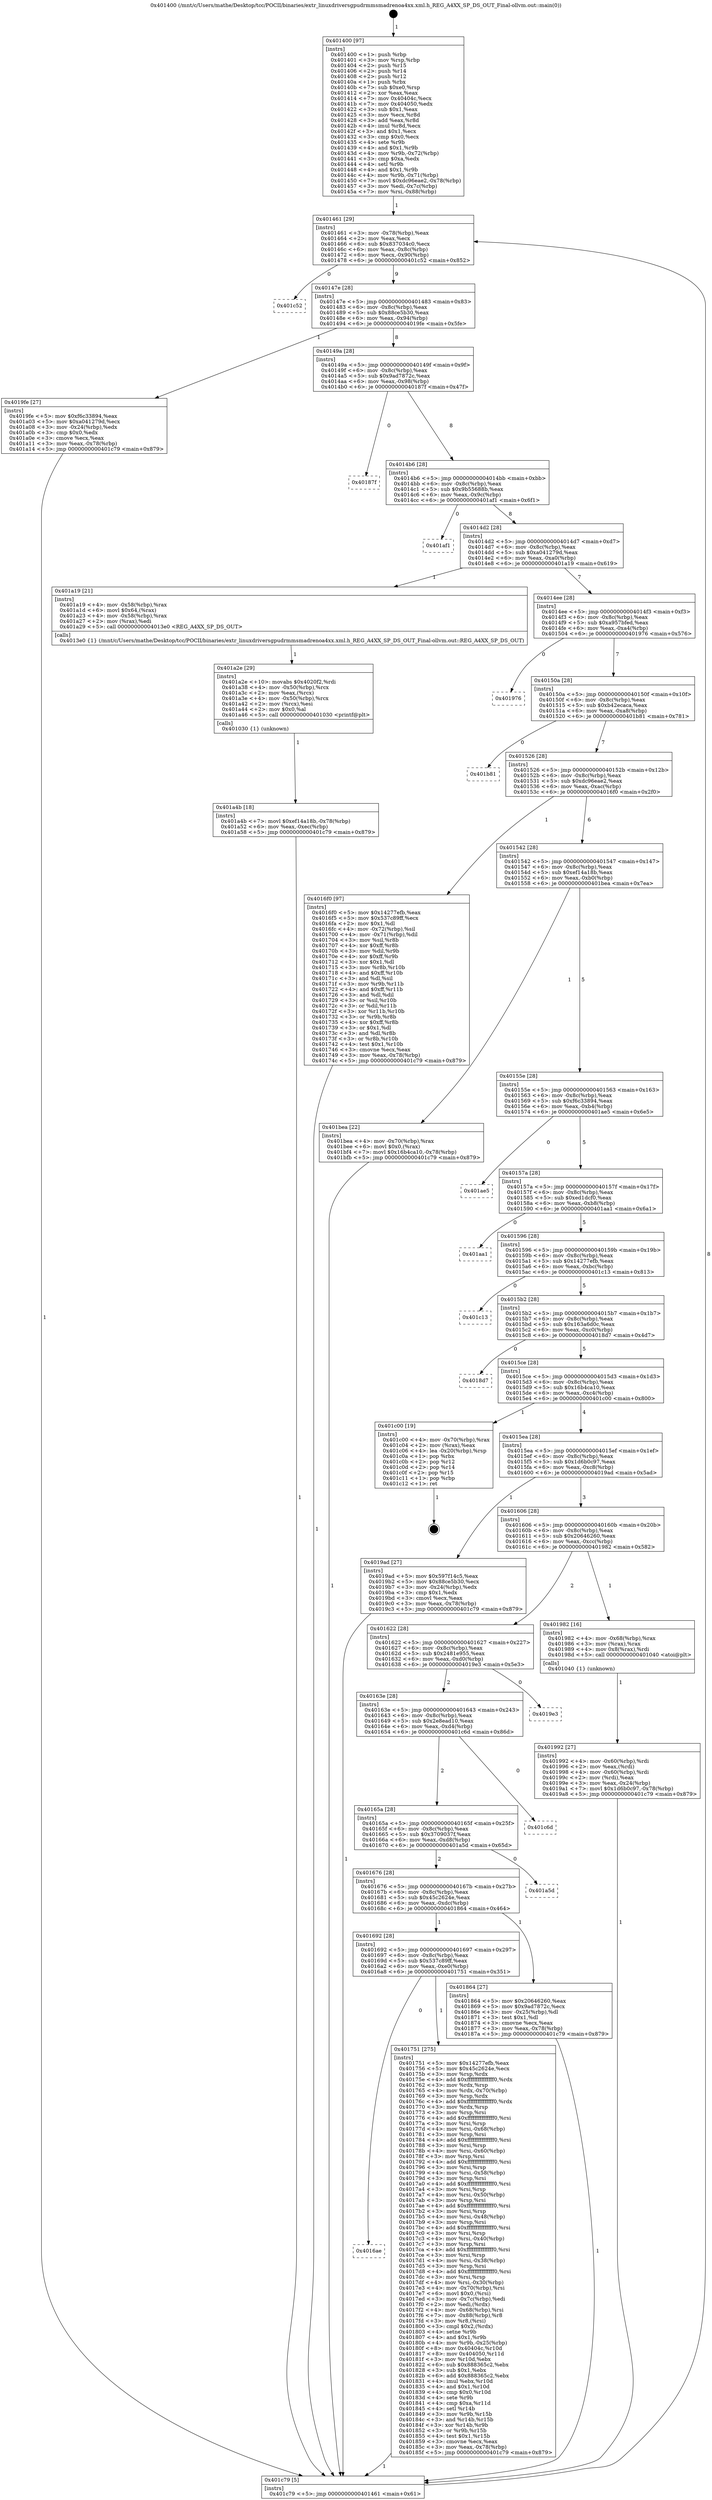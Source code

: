 digraph "0x401400" {
  label = "0x401400 (/mnt/c/Users/mathe/Desktop/tcc/POCII/binaries/extr_linuxdriversgpudrmmsmadrenoa4xx.xml.h_REG_A4XX_SP_DS_OUT_Final-ollvm.out::main(0))"
  labelloc = "t"
  node[shape=record]

  Entry [label="",width=0.3,height=0.3,shape=circle,fillcolor=black,style=filled]
  "0x401461" [label="{
     0x401461 [29]\l
     | [instrs]\l
     &nbsp;&nbsp;0x401461 \<+3\>: mov -0x78(%rbp),%eax\l
     &nbsp;&nbsp;0x401464 \<+2\>: mov %eax,%ecx\l
     &nbsp;&nbsp;0x401466 \<+6\>: sub $0x837034c0,%ecx\l
     &nbsp;&nbsp;0x40146c \<+6\>: mov %eax,-0x8c(%rbp)\l
     &nbsp;&nbsp;0x401472 \<+6\>: mov %ecx,-0x90(%rbp)\l
     &nbsp;&nbsp;0x401478 \<+6\>: je 0000000000401c52 \<main+0x852\>\l
  }"]
  "0x401c52" [label="{
     0x401c52\l
  }", style=dashed]
  "0x40147e" [label="{
     0x40147e [28]\l
     | [instrs]\l
     &nbsp;&nbsp;0x40147e \<+5\>: jmp 0000000000401483 \<main+0x83\>\l
     &nbsp;&nbsp;0x401483 \<+6\>: mov -0x8c(%rbp),%eax\l
     &nbsp;&nbsp;0x401489 \<+5\>: sub $0x88ce5b30,%eax\l
     &nbsp;&nbsp;0x40148e \<+6\>: mov %eax,-0x94(%rbp)\l
     &nbsp;&nbsp;0x401494 \<+6\>: je 00000000004019fe \<main+0x5fe\>\l
  }"]
  Exit [label="",width=0.3,height=0.3,shape=circle,fillcolor=black,style=filled,peripheries=2]
  "0x4019fe" [label="{
     0x4019fe [27]\l
     | [instrs]\l
     &nbsp;&nbsp;0x4019fe \<+5\>: mov $0xf6c33894,%eax\l
     &nbsp;&nbsp;0x401a03 \<+5\>: mov $0xa041279d,%ecx\l
     &nbsp;&nbsp;0x401a08 \<+3\>: mov -0x24(%rbp),%edx\l
     &nbsp;&nbsp;0x401a0b \<+3\>: cmp $0x0,%edx\l
     &nbsp;&nbsp;0x401a0e \<+3\>: cmove %ecx,%eax\l
     &nbsp;&nbsp;0x401a11 \<+3\>: mov %eax,-0x78(%rbp)\l
     &nbsp;&nbsp;0x401a14 \<+5\>: jmp 0000000000401c79 \<main+0x879\>\l
  }"]
  "0x40149a" [label="{
     0x40149a [28]\l
     | [instrs]\l
     &nbsp;&nbsp;0x40149a \<+5\>: jmp 000000000040149f \<main+0x9f\>\l
     &nbsp;&nbsp;0x40149f \<+6\>: mov -0x8c(%rbp),%eax\l
     &nbsp;&nbsp;0x4014a5 \<+5\>: sub $0x9ad7872c,%eax\l
     &nbsp;&nbsp;0x4014aa \<+6\>: mov %eax,-0x98(%rbp)\l
     &nbsp;&nbsp;0x4014b0 \<+6\>: je 000000000040187f \<main+0x47f\>\l
  }"]
  "0x401a4b" [label="{
     0x401a4b [18]\l
     | [instrs]\l
     &nbsp;&nbsp;0x401a4b \<+7\>: movl $0xef14a18b,-0x78(%rbp)\l
     &nbsp;&nbsp;0x401a52 \<+6\>: mov %eax,-0xec(%rbp)\l
     &nbsp;&nbsp;0x401a58 \<+5\>: jmp 0000000000401c79 \<main+0x879\>\l
  }"]
  "0x40187f" [label="{
     0x40187f\l
  }", style=dashed]
  "0x4014b6" [label="{
     0x4014b6 [28]\l
     | [instrs]\l
     &nbsp;&nbsp;0x4014b6 \<+5\>: jmp 00000000004014bb \<main+0xbb\>\l
     &nbsp;&nbsp;0x4014bb \<+6\>: mov -0x8c(%rbp),%eax\l
     &nbsp;&nbsp;0x4014c1 \<+5\>: sub $0x9b55688b,%eax\l
     &nbsp;&nbsp;0x4014c6 \<+6\>: mov %eax,-0x9c(%rbp)\l
     &nbsp;&nbsp;0x4014cc \<+6\>: je 0000000000401af1 \<main+0x6f1\>\l
  }"]
  "0x401a2e" [label="{
     0x401a2e [29]\l
     | [instrs]\l
     &nbsp;&nbsp;0x401a2e \<+10\>: movabs $0x4020f2,%rdi\l
     &nbsp;&nbsp;0x401a38 \<+4\>: mov -0x50(%rbp),%rcx\l
     &nbsp;&nbsp;0x401a3c \<+2\>: mov %eax,(%rcx)\l
     &nbsp;&nbsp;0x401a3e \<+4\>: mov -0x50(%rbp),%rcx\l
     &nbsp;&nbsp;0x401a42 \<+2\>: mov (%rcx),%esi\l
     &nbsp;&nbsp;0x401a44 \<+2\>: mov $0x0,%al\l
     &nbsp;&nbsp;0x401a46 \<+5\>: call 0000000000401030 \<printf@plt\>\l
     | [calls]\l
     &nbsp;&nbsp;0x401030 \{1\} (unknown)\l
  }"]
  "0x401af1" [label="{
     0x401af1\l
  }", style=dashed]
  "0x4014d2" [label="{
     0x4014d2 [28]\l
     | [instrs]\l
     &nbsp;&nbsp;0x4014d2 \<+5\>: jmp 00000000004014d7 \<main+0xd7\>\l
     &nbsp;&nbsp;0x4014d7 \<+6\>: mov -0x8c(%rbp),%eax\l
     &nbsp;&nbsp;0x4014dd \<+5\>: sub $0xa041279d,%eax\l
     &nbsp;&nbsp;0x4014e2 \<+6\>: mov %eax,-0xa0(%rbp)\l
     &nbsp;&nbsp;0x4014e8 \<+6\>: je 0000000000401a19 \<main+0x619\>\l
  }"]
  "0x401992" [label="{
     0x401992 [27]\l
     | [instrs]\l
     &nbsp;&nbsp;0x401992 \<+4\>: mov -0x60(%rbp),%rdi\l
     &nbsp;&nbsp;0x401996 \<+2\>: mov %eax,(%rdi)\l
     &nbsp;&nbsp;0x401998 \<+4\>: mov -0x60(%rbp),%rdi\l
     &nbsp;&nbsp;0x40199c \<+2\>: mov (%rdi),%eax\l
     &nbsp;&nbsp;0x40199e \<+3\>: mov %eax,-0x24(%rbp)\l
     &nbsp;&nbsp;0x4019a1 \<+7\>: movl $0x1d6b0c97,-0x78(%rbp)\l
     &nbsp;&nbsp;0x4019a8 \<+5\>: jmp 0000000000401c79 \<main+0x879\>\l
  }"]
  "0x401a19" [label="{
     0x401a19 [21]\l
     | [instrs]\l
     &nbsp;&nbsp;0x401a19 \<+4\>: mov -0x58(%rbp),%rax\l
     &nbsp;&nbsp;0x401a1d \<+6\>: movl $0x64,(%rax)\l
     &nbsp;&nbsp;0x401a23 \<+4\>: mov -0x58(%rbp),%rax\l
     &nbsp;&nbsp;0x401a27 \<+2\>: mov (%rax),%edi\l
     &nbsp;&nbsp;0x401a29 \<+5\>: call 00000000004013e0 \<REG_A4XX_SP_DS_OUT\>\l
     | [calls]\l
     &nbsp;&nbsp;0x4013e0 \{1\} (/mnt/c/Users/mathe/Desktop/tcc/POCII/binaries/extr_linuxdriversgpudrmmsmadrenoa4xx.xml.h_REG_A4XX_SP_DS_OUT_Final-ollvm.out::REG_A4XX_SP_DS_OUT)\l
  }"]
  "0x4014ee" [label="{
     0x4014ee [28]\l
     | [instrs]\l
     &nbsp;&nbsp;0x4014ee \<+5\>: jmp 00000000004014f3 \<main+0xf3\>\l
     &nbsp;&nbsp;0x4014f3 \<+6\>: mov -0x8c(%rbp),%eax\l
     &nbsp;&nbsp;0x4014f9 \<+5\>: sub $0xa957bfed,%eax\l
     &nbsp;&nbsp;0x4014fe \<+6\>: mov %eax,-0xa4(%rbp)\l
     &nbsp;&nbsp;0x401504 \<+6\>: je 0000000000401976 \<main+0x576\>\l
  }"]
  "0x4016ae" [label="{
     0x4016ae\l
  }", style=dashed]
  "0x401976" [label="{
     0x401976\l
  }", style=dashed]
  "0x40150a" [label="{
     0x40150a [28]\l
     | [instrs]\l
     &nbsp;&nbsp;0x40150a \<+5\>: jmp 000000000040150f \<main+0x10f\>\l
     &nbsp;&nbsp;0x40150f \<+6\>: mov -0x8c(%rbp),%eax\l
     &nbsp;&nbsp;0x401515 \<+5\>: sub $0xb42ecaca,%eax\l
     &nbsp;&nbsp;0x40151a \<+6\>: mov %eax,-0xa8(%rbp)\l
     &nbsp;&nbsp;0x401520 \<+6\>: je 0000000000401b81 \<main+0x781\>\l
  }"]
  "0x401751" [label="{
     0x401751 [275]\l
     | [instrs]\l
     &nbsp;&nbsp;0x401751 \<+5\>: mov $0x14277efb,%eax\l
     &nbsp;&nbsp;0x401756 \<+5\>: mov $0x45c2624e,%ecx\l
     &nbsp;&nbsp;0x40175b \<+3\>: mov %rsp,%rdx\l
     &nbsp;&nbsp;0x40175e \<+4\>: add $0xfffffffffffffff0,%rdx\l
     &nbsp;&nbsp;0x401762 \<+3\>: mov %rdx,%rsp\l
     &nbsp;&nbsp;0x401765 \<+4\>: mov %rdx,-0x70(%rbp)\l
     &nbsp;&nbsp;0x401769 \<+3\>: mov %rsp,%rdx\l
     &nbsp;&nbsp;0x40176c \<+4\>: add $0xfffffffffffffff0,%rdx\l
     &nbsp;&nbsp;0x401770 \<+3\>: mov %rdx,%rsp\l
     &nbsp;&nbsp;0x401773 \<+3\>: mov %rsp,%rsi\l
     &nbsp;&nbsp;0x401776 \<+4\>: add $0xfffffffffffffff0,%rsi\l
     &nbsp;&nbsp;0x40177a \<+3\>: mov %rsi,%rsp\l
     &nbsp;&nbsp;0x40177d \<+4\>: mov %rsi,-0x68(%rbp)\l
     &nbsp;&nbsp;0x401781 \<+3\>: mov %rsp,%rsi\l
     &nbsp;&nbsp;0x401784 \<+4\>: add $0xfffffffffffffff0,%rsi\l
     &nbsp;&nbsp;0x401788 \<+3\>: mov %rsi,%rsp\l
     &nbsp;&nbsp;0x40178b \<+4\>: mov %rsi,-0x60(%rbp)\l
     &nbsp;&nbsp;0x40178f \<+3\>: mov %rsp,%rsi\l
     &nbsp;&nbsp;0x401792 \<+4\>: add $0xfffffffffffffff0,%rsi\l
     &nbsp;&nbsp;0x401796 \<+3\>: mov %rsi,%rsp\l
     &nbsp;&nbsp;0x401799 \<+4\>: mov %rsi,-0x58(%rbp)\l
     &nbsp;&nbsp;0x40179d \<+3\>: mov %rsp,%rsi\l
     &nbsp;&nbsp;0x4017a0 \<+4\>: add $0xfffffffffffffff0,%rsi\l
     &nbsp;&nbsp;0x4017a4 \<+3\>: mov %rsi,%rsp\l
     &nbsp;&nbsp;0x4017a7 \<+4\>: mov %rsi,-0x50(%rbp)\l
     &nbsp;&nbsp;0x4017ab \<+3\>: mov %rsp,%rsi\l
     &nbsp;&nbsp;0x4017ae \<+4\>: add $0xfffffffffffffff0,%rsi\l
     &nbsp;&nbsp;0x4017b2 \<+3\>: mov %rsi,%rsp\l
     &nbsp;&nbsp;0x4017b5 \<+4\>: mov %rsi,-0x48(%rbp)\l
     &nbsp;&nbsp;0x4017b9 \<+3\>: mov %rsp,%rsi\l
     &nbsp;&nbsp;0x4017bc \<+4\>: add $0xfffffffffffffff0,%rsi\l
     &nbsp;&nbsp;0x4017c0 \<+3\>: mov %rsi,%rsp\l
     &nbsp;&nbsp;0x4017c3 \<+4\>: mov %rsi,-0x40(%rbp)\l
     &nbsp;&nbsp;0x4017c7 \<+3\>: mov %rsp,%rsi\l
     &nbsp;&nbsp;0x4017ca \<+4\>: add $0xfffffffffffffff0,%rsi\l
     &nbsp;&nbsp;0x4017ce \<+3\>: mov %rsi,%rsp\l
     &nbsp;&nbsp;0x4017d1 \<+4\>: mov %rsi,-0x38(%rbp)\l
     &nbsp;&nbsp;0x4017d5 \<+3\>: mov %rsp,%rsi\l
     &nbsp;&nbsp;0x4017d8 \<+4\>: add $0xfffffffffffffff0,%rsi\l
     &nbsp;&nbsp;0x4017dc \<+3\>: mov %rsi,%rsp\l
     &nbsp;&nbsp;0x4017df \<+4\>: mov %rsi,-0x30(%rbp)\l
     &nbsp;&nbsp;0x4017e3 \<+4\>: mov -0x70(%rbp),%rsi\l
     &nbsp;&nbsp;0x4017e7 \<+6\>: movl $0x0,(%rsi)\l
     &nbsp;&nbsp;0x4017ed \<+3\>: mov -0x7c(%rbp),%edi\l
     &nbsp;&nbsp;0x4017f0 \<+2\>: mov %edi,(%rdx)\l
     &nbsp;&nbsp;0x4017f2 \<+4\>: mov -0x68(%rbp),%rsi\l
     &nbsp;&nbsp;0x4017f6 \<+7\>: mov -0x88(%rbp),%r8\l
     &nbsp;&nbsp;0x4017fd \<+3\>: mov %r8,(%rsi)\l
     &nbsp;&nbsp;0x401800 \<+3\>: cmpl $0x2,(%rdx)\l
     &nbsp;&nbsp;0x401803 \<+4\>: setne %r9b\l
     &nbsp;&nbsp;0x401807 \<+4\>: and $0x1,%r9b\l
     &nbsp;&nbsp;0x40180b \<+4\>: mov %r9b,-0x25(%rbp)\l
     &nbsp;&nbsp;0x40180f \<+8\>: mov 0x40404c,%r10d\l
     &nbsp;&nbsp;0x401817 \<+8\>: mov 0x404050,%r11d\l
     &nbsp;&nbsp;0x40181f \<+3\>: mov %r10d,%ebx\l
     &nbsp;&nbsp;0x401822 \<+6\>: sub $0x888365c2,%ebx\l
     &nbsp;&nbsp;0x401828 \<+3\>: sub $0x1,%ebx\l
     &nbsp;&nbsp;0x40182b \<+6\>: add $0x888365c2,%ebx\l
     &nbsp;&nbsp;0x401831 \<+4\>: imul %ebx,%r10d\l
     &nbsp;&nbsp;0x401835 \<+4\>: and $0x1,%r10d\l
     &nbsp;&nbsp;0x401839 \<+4\>: cmp $0x0,%r10d\l
     &nbsp;&nbsp;0x40183d \<+4\>: sete %r9b\l
     &nbsp;&nbsp;0x401841 \<+4\>: cmp $0xa,%r11d\l
     &nbsp;&nbsp;0x401845 \<+4\>: setl %r14b\l
     &nbsp;&nbsp;0x401849 \<+3\>: mov %r9b,%r15b\l
     &nbsp;&nbsp;0x40184c \<+3\>: and %r14b,%r15b\l
     &nbsp;&nbsp;0x40184f \<+3\>: xor %r14b,%r9b\l
     &nbsp;&nbsp;0x401852 \<+3\>: or %r9b,%r15b\l
     &nbsp;&nbsp;0x401855 \<+4\>: test $0x1,%r15b\l
     &nbsp;&nbsp;0x401859 \<+3\>: cmovne %ecx,%eax\l
     &nbsp;&nbsp;0x40185c \<+3\>: mov %eax,-0x78(%rbp)\l
     &nbsp;&nbsp;0x40185f \<+5\>: jmp 0000000000401c79 \<main+0x879\>\l
  }"]
  "0x401b81" [label="{
     0x401b81\l
  }", style=dashed]
  "0x401526" [label="{
     0x401526 [28]\l
     | [instrs]\l
     &nbsp;&nbsp;0x401526 \<+5\>: jmp 000000000040152b \<main+0x12b\>\l
     &nbsp;&nbsp;0x40152b \<+6\>: mov -0x8c(%rbp),%eax\l
     &nbsp;&nbsp;0x401531 \<+5\>: sub $0xdc96eae2,%eax\l
     &nbsp;&nbsp;0x401536 \<+6\>: mov %eax,-0xac(%rbp)\l
     &nbsp;&nbsp;0x40153c \<+6\>: je 00000000004016f0 \<main+0x2f0\>\l
  }"]
  "0x401692" [label="{
     0x401692 [28]\l
     | [instrs]\l
     &nbsp;&nbsp;0x401692 \<+5\>: jmp 0000000000401697 \<main+0x297\>\l
     &nbsp;&nbsp;0x401697 \<+6\>: mov -0x8c(%rbp),%eax\l
     &nbsp;&nbsp;0x40169d \<+5\>: sub $0x537c89ff,%eax\l
     &nbsp;&nbsp;0x4016a2 \<+6\>: mov %eax,-0xe0(%rbp)\l
     &nbsp;&nbsp;0x4016a8 \<+6\>: je 0000000000401751 \<main+0x351\>\l
  }"]
  "0x4016f0" [label="{
     0x4016f0 [97]\l
     | [instrs]\l
     &nbsp;&nbsp;0x4016f0 \<+5\>: mov $0x14277efb,%eax\l
     &nbsp;&nbsp;0x4016f5 \<+5\>: mov $0x537c89ff,%ecx\l
     &nbsp;&nbsp;0x4016fa \<+2\>: mov $0x1,%dl\l
     &nbsp;&nbsp;0x4016fc \<+4\>: mov -0x72(%rbp),%sil\l
     &nbsp;&nbsp;0x401700 \<+4\>: mov -0x71(%rbp),%dil\l
     &nbsp;&nbsp;0x401704 \<+3\>: mov %sil,%r8b\l
     &nbsp;&nbsp;0x401707 \<+4\>: xor $0xff,%r8b\l
     &nbsp;&nbsp;0x40170b \<+3\>: mov %dil,%r9b\l
     &nbsp;&nbsp;0x40170e \<+4\>: xor $0xff,%r9b\l
     &nbsp;&nbsp;0x401712 \<+3\>: xor $0x1,%dl\l
     &nbsp;&nbsp;0x401715 \<+3\>: mov %r8b,%r10b\l
     &nbsp;&nbsp;0x401718 \<+4\>: and $0xff,%r10b\l
     &nbsp;&nbsp;0x40171c \<+3\>: and %dl,%sil\l
     &nbsp;&nbsp;0x40171f \<+3\>: mov %r9b,%r11b\l
     &nbsp;&nbsp;0x401722 \<+4\>: and $0xff,%r11b\l
     &nbsp;&nbsp;0x401726 \<+3\>: and %dl,%dil\l
     &nbsp;&nbsp;0x401729 \<+3\>: or %sil,%r10b\l
     &nbsp;&nbsp;0x40172c \<+3\>: or %dil,%r11b\l
     &nbsp;&nbsp;0x40172f \<+3\>: xor %r11b,%r10b\l
     &nbsp;&nbsp;0x401732 \<+3\>: or %r9b,%r8b\l
     &nbsp;&nbsp;0x401735 \<+4\>: xor $0xff,%r8b\l
     &nbsp;&nbsp;0x401739 \<+3\>: or $0x1,%dl\l
     &nbsp;&nbsp;0x40173c \<+3\>: and %dl,%r8b\l
     &nbsp;&nbsp;0x40173f \<+3\>: or %r8b,%r10b\l
     &nbsp;&nbsp;0x401742 \<+4\>: test $0x1,%r10b\l
     &nbsp;&nbsp;0x401746 \<+3\>: cmovne %ecx,%eax\l
     &nbsp;&nbsp;0x401749 \<+3\>: mov %eax,-0x78(%rbp)\l
     &nbsp;&nbsp;0x40174c \<+5\>: jmp 0000000000401c79 \<main+0x879\>\l
  }"]
  "0x401542" [label="{
     0x401542 [28]\l
     | [instrs]\l
     &nbsp;&nbsp;0x401542 \<+5\>: jmp 0000000000401547 \<main+0x147\>\l
     &nbsp;&nbsp;0x401547 \<+6\>: mov -0x8c(%rbp),%eax\l
     &nbsp;&nbsp;0x40154d \<+5\>: sub $0xef14a18b,%eax\l
     &nbsp;&nbsp;0x401552 \<+6\>: mov %eax,-0xb0(%rbp)\l
     &nbsp;&nbsp;0x401558 \<+6\>: je 0000000000401bea \<main+0x7ea\>\l
  }"]
  "0x401c79" [label="{
     0x401c79 [5]\l
     | [instrs]\l
     &nbsp;&nbsp;0x401c79 \<+5\>: jmp 0000000000401461 \<main+0x61\>\l
  }"]
  "0x401400" [label="{
     0x401400 [97]\l
     | [instrs]\l
     &nbsp;&nbsp;0x401400 \<+1\>: push %rbp\l
     &nbsp;&nbsp;0x401401 \<+3\>: mov %rsp,%rbp\l
     &nbsp;&nbsp;0x401404 \<+2\>: push %r15\l
     &nbsp;&nbsp;0x401406 \<+2\>: push %r14\l
     &nbsp;&nbsp;0x401408 \<+2\>: push %r12\l
     &nbsp;&nbsp;0x40140a \<+1\>: push %rbx\l
     &nbsp;&nbsp;0x40140b \<+7\>: sub $0xe0,%rsp\l
     &nbsp;&nbsp;0x401412 \<+2\>: xor %eax,%eax\l
     &nbsp;&nbsp;0x401414 \<+7\>: mov 0x40404c,%ecx\l
     &nbsp;&nbsp;0x40141b \<+7\>: mov 0x404050,%edx\l
     &nbsp;&nbsp;0x401422 \<+3\>: sub $0x1,%eax\l
     &nbsp;&nbsp;0x401425 \<+3\>: mov %ecx,%r8d\l
     &nbsp;&nbsp;0x401428 \<+3\>: add %eax,%r8d\l
     &nbsp;&nbsp;0x40142b \<+4\>: imul %r8d,%ecx\l
     &nbsp;&nbsp;0x40142f \<+3\>: and $0x1,%ecx\l
     &nbsp;&nbsp;0x401432 \<+3\>: cmp $0x0,%ecx\l
     &nbsp;&nbsp;0x401435 \<+4\>: sete %r9b\l
     &nbsp;&nbsp;0x401439 \<+4\>: and $0x1,%r9b\l
     &nbsp;&nbsp;0x40143d \<+4\>: mov %r9b,-0x72(%rbp)\l
     &nbsp;&nbsp;0x401441 \<+3\>: cmp $0xa,%edx\l
     &nbsp;&nbsp;0x401444 \<+4\>: setl %r9b\l
     &nbsp;&nbsp;0x401448 \<+4\>: and $0x1,%r9b\l
     &nbsp;&nbsp;0x40144c \<+4\>: mov %r9b,-0x71(%rbp)\l
     &nbsp;&nbsp;0x401450 \<+7\>: movl $0xdc96eae2,-0x78(%rbp)\l
     &nbsp;&nbsp;0x401457 \<+3\>: mov %edi,-0x7c(%rbp)\l
     &nbsp;&nbsp;0x40145a \<+7\>: mov %rsi,-0x88(%rbp)\l
  }"]
  "0x401864" [label="{
     0x401864 [27]\l
     | [instrs]\l
     &nbsp;&nbsp;0x401864 \<+5\>: mov $0x20646260,%eax\l
     &nbsp;&nbsp;0x401869 \<+5\>: mov $0x9ad7872c,%ecx\l
     &nbsp;&nbsp;0x40186e \<+3\>: mov -0x25(%rbp),%dl\l
     &nbsp;&nbsp;0x401871 \<+3\>: test $0x1,%dl\l
     &nbsp;&nbsp;0x401874 \<+3\>: cmovne %ecx,%eax\l
     &nbsp;&nbsp;0x401877 \<+3\>: mov %eax,-0x78(%rbp)\l
     &nbsp;&nbsp;0x40187a \<+5\>: jmp 0000000000401c79 \<main+0x879\>\l
  }"]
  "0x401bea" [label="{
     0x401bea [22]\l
     | [instrs]\l
     &nbsp;&nbsp;0x401bea \<+4\>: mov -0x70(%rbp),%rax\l
     &nbsp;&nbsp;0x401bee \<+6\>: movl $0x0,(%rax)\l
     &nbsp;&nbsp;0x401bf4 \<+7\>: movl $0x16b4ca10,-0x78(%rbp)\l
     &nbsp;&nbsp;0x401bfb \<+5\>: jmp 0000000000401c79 \<main+0x879\>\l
  }"]
  "0x40155e" [label="{
     0x40155e [28]\l
     | [instrs]\l
     &nbsp;&nbsp;0x40155e \<+5\>: jmp 0000000000401563 \<main+0x163\>\l
     &nbsp;&nbsp;0x401563 \<+6\>: mov -0x8c(%rbp),%eax\l
     &nbsp;&nbsp;0x401569 \<+5\>: sub $0xf6c33894,%eax\l
     &nbsp;&nbsp;0x40156e \<+6\>: mov %eax,-0xb4(%rbp)\l
     &nbsp;&nbsp;0x401574 \<+6\>: je 0000000000401ae5 \<main+0x6e5\>\l
  }"]
  "0x401676" [label="{
     0x401676 [28]\l
     | [instrs]\l
     &nbsp;&nbsp;0x401676 \<+5\>: jmp 000000000040167b \<main+0x27b\>\l
     &nbsp;&nbsp;0x40167b \<+6\>: mov -0x8c(%rbp),%eax\l
     &nbsp;&nbsp;0x401681 \<+5\>: sub $0x45c2624e,%eax\l
     &nbsp;&nbsp;0x401686 \<+6\>: mov %eax,-0xdc(%rbp)\l
     &nbsp;&nbsp;0x40168c \<+6\>: je 0000000000401864 \<main+0x464\>\l
  }"]
  "0x401ae5" [label="{
     0x401ae5\l
  }", style=dashed]
  "0x40157a" [label="{
     0x40157a [28]\l
     | [instrs]\l
     &nbsp;&nbsp;0x40157a \<+5\>: jmp 000000000040157f \<main+0x17f\>\l
     &nbsp;&nbsp;0x40157f \<+6\>: mov -0x8c(%rbp),%eax\l
     &nbsp;&nbsp;0x401585 \<+5\>: sub $0xed1dcf0,%eax\l
     &nbsp;&nbsp;0x40158a \<+6\>: mov %eax,-0xb8(%rbp)\l
     &nbsp;&nbsp;0x401590 \<+6\>: je 0000000000401aa1 \<main+0x6a1\>\l
  }"]
  "0x401a5d" [label="{
     0x401a5d\l
  }", style=dashed]
  "0x401aa1" [label="{
     0x401aa1\l
  }", style=dashed]
  "0x401596" [label="{
     0x401596 [28]\l
     | [instrs]\l
     &nbsp;&nbsp;0x401596 \<+5\>: jmp 000000000040159b \<main+0x19b\>\l
     &nbsp;&nbsp;0x40159b \<+6\>: mov -0x8c(%rbp),%eax\l
     &nbsp;&nbsp;0x4015a1 \<+5\>: sub $0x14277efb,%eax\l
     &nbsp;&nbsp;0x4015a6 \<+6\>: mov %eax,-0xbc(%rbp)\l
     &nbsp;&nbsp;0x4015ac \<+6\>: je 0000000000401c13 \<main+0x813\>\l
  }"]
  "0x40165a" [label="{
     0x40165a [28]\l
     | [instrs]\l
     &nbsp;&nbsp;0x40165a \<+5\>: jmp 000000000040165f \<main+0x25f\>\l
     &nbsp;&nbsp;0x40165f \<+6\>: mov -0x8c(%rbp),%eax\l
     &nbsp;&nbsp;0x401665 \<+5\>: sub $0x3709037f,%eax\l
     &nbsp;&nbsp;0x40166a \<+6\>: mov %eax,-0xd8(%rbp)\l
     &nbsp;&nbsp;0x401670 \<+6\>: je 0000000000401a5d \<main+0x65d\>\l
  }"]
  "0x401c13" [label="{
     0x401c13\l
  }", style=dashed]
  "0x4015b2" [label="{
     0x4015b2 [28]\l
     | [instrs]\l
     &nbsp;&nbsp;0x4015b2 \<+5\>: jmp 00000000004015b7 \<main+0x1b7\>\l
     &nbsp;&nbsp;0x4015b7 \<+6\>: mov -0x8c(%rbp),%eax\l
     &nbsp;&nbsp;0x4015bd \<+5\>: sub $0x163a6d0c,%eax\l
     &nbsp;&nbsp;0x4015c2 \<+6\>: mov %eax,-0xc0(%rbp)\l
     &nbsp;&nbsp;0x4015c8 \<+6\>: je 00000000004018d7 \<main+0x4d7\>\l
  }"]
  "0x401c6d" [label="{
     0x401c6d\l
  }", style=dashed]
  "0x4018d7" [label="{
     0x4018d7\l
  }", style=dashed]
  "0x4015ce" [label="{
     0x4015ce [28]\l
     | [instrs]\l
     &nbsp;&nbsp;0x4015ce \<+5\>: jmp 00000000004015d3 \<main+0x1d3\>\l
     &nbsp;&nbsp;0x4015d3 \<+6\>: mov -0x8c(%rbp),%eax\l
     &nbsp;&nbsp;0x4015d9 \<+5\>: sub $0x16b4ca10,%eax\l
     &nbsp;&nbsp;0x4015de \<+6\>: mov %eax,-0xc4(%rbp)\l
     &nbsp;&nbsp;0x4015e4 \<+6\>: je 0000000000401c00 \<main+0x800\>\l
  }"]
  "0x40163e" [label="{
     0x40163e [28]\l
     | [instrs]\l
     &nbsp;&nbsp;0x40163e \<+5\>: jmp 0000000000401643 \<main+0x243\>\l
     &nbsp;&nbsp;0x401643 \<+6\>: mov -0x8c(%rbp),%eax\l
     &nbsp;&nbsp;0x401649 \<+5\>: sub $0x2e8ead10,%eax\l
     &nbsp;&nbsp;0x40164e \<+6\>: mov %eax,-0xd4(%rbp)\l
     &nbsp;&nbsp;0x401654 \<+6\>: je 0000000000401c6d \<main+0x86d\>\l
  }"]
  "0x401c00" [label="{
     0x401c00 [19]\l
     | [instrs]\l
     &nbsp;&nbsp;0x401c00 \<+4\>: mov -0x70(%rbp),%rax\l
     &nbsp;&nbsp;0x401c04 \<+2\>: mov (%rax),%eax\l
     &nbsp;&nbsp;0x401c06 \<+4\>: lea -0x20(%rbp),%rsp\l
     &nbsp;&nbsp;0x401c0a \<+1\>: pop %rbx\l
     &nbsp;&nbsp;0x401c0b \<+2\>: pop %r12\l
     &nbsp;&nbsp;0x401c0d \<+2\>: pop %r14\l
     &nbsp;&nbsp;0x401c0f \<+2\>: pop %r15\l
     &nbsp;&nbsp;0x401c11 \<+1\>: pop %rbp\l
     &nbsp;&nbsp;0x401c12 \<+1\>: ret\l
  }"]
  "0x4015ea" [label="{
     0x4015ea [28]\l
     | [instrs]\l
     &nbsp;&nbsp;0x4015ea \<+5\>: jmp 00000000004015ef \<main+0x1ef\>\l
     &nbsp;&nbsp;0x4015ef \<+6\>: mov -0x8c(%rbp),%eax\l
     &nbsp;&nbsp;0x4015f5 \<+5\>: sub $0x1d6b0c97,%eax\l
     &nbsp;&nbsp;0x4015fa \<+6\>: mov %eax,-0xc8(%rbp)\l
     &nbsp;&nbsp;0x401600 \<+6\>: je 00000000004019ad \<main+0x5ad\>\l
  }"]
  "0x4019e3" [label="{
     0x4019e3\l
  }", style=dashed]
  "0x4019ad" [label="{
     0x4019ad [27]\l
     | [instrs]\l
     &nbsp;&nbsp;0x4019ad \<+5\>: mov $0x597f14c5,%eax\l
     &nbsp;&nbsp;0x4019b2 \<+5\>: mov $0x88ce5b30,%ecx\l
     &nbsp;&nbsp;0x4019b7 \<+3\>: mov -0x24(%rbp),%edx\l
     &nbsp;&nbsp;0x4019ba \<+3\>: cmp $0x1,%edx\l
     &nbsp;&nbsp;0x4019bd \<+3\>: cmovl %ecx,%eax\l
     &nbsp;&nbsp;0x4019c0 \<+3\>: mov %eax,-0x78(%rbp)\l
     &nbsp;&nbsp;0x4019c3 \<+5\>: jmp 0000000000401c79 \<main+0x879\>\l
  }"]
  "0x401606" [label="{
     0x401606 [28]\l
     | [instrs]\l
     &nbsp;&nbsp;0x401606 \<+5\>: jmp 000000000040160b \<main+0x20b\>\l
     &nbsp;&nbsp;0x40160b \<+6\>: mov -0x8c(%rbp),%eax\l
     &nbsp;&nbsp;0x401611 \<+5\>: sub $0x20646260,%eax\l
     &nbsp;&nbsp;0x401616 \<+6\>: mov %eax,-0xcc(%rbp)\l
     &nbsp;&nbsp;0x40161c \<+6\>: je 0000000000401982 \<main+0x582\>\l
  }"]
  "0x401622" [label="{
     0x401622 [28]\l
     | [instrs]\l
     &nbsp;&nbsp;0x401622 \<+5\>: jmp 0000000000401627 \<main+0x227\>\l
     &nbsp;&nbsp;0x401627 \<+6\>: mov -0x8c(%rbp),%eax\l
     &nbsp;&nbsp;0x40162d \<+5\>: sub $0x2481e955,%eax\l
     &nbsp;&nbsp;0x401632 \<+6\>: mov %eax,-0xd0(%rbp)\l
     &nbsp;&nbsp;0x401638 \<+6\>: je 00000000004019e3 \<main+0x5e3\>\l
  }"]
  "0x401982" [label="{
     0x401982 [16]\l
     | [instrs]\l
     &nbsp;&nbsp;0x401982 \<+4\>: mov -0x68(%rbp),%rax\l
     &nbsp;&nbsp;0x401986 \<+3\>: mov (%rax),%rax\l
     &nbsp;&nbsp;0x401989 \<+4\>: mov 0x8(%rax),%rdi\l
     &nbsp;&nbsp;0x40198d \<+5\>: call 0000000000401040 \<atoi@plt\>\l
     | [calls]\l
     &nbsp;&nbsp;0x401040 \{1\} (unknown)\l
  }"]
  Entry -> "0x401400" [label=" 1"]
  "0x401461" -> "0x401c52" [label=" 0"]
  "0x401461" -> "0x40147e" [label=" 9"]
  "0x401c00" -> Exit [label=" 1"]
  "0x40147e" -> "0x4019fe" [label=" 1"]
  "0x40147e" -> "0x40149a" [label=" 8"]
  "0x401bea" -> "0x401c79" [label=" 1"]
  "0x40149a" -> "0x40187f" [label=" 0"]
  "0x40149a" -> "0x4014b6" [label=" 8"]
  "0x401a4b" -> "0x401c79" [label=" 1"]
  "0x4014b6" -> "0x401af1" [label=" 0"]
  "0x4014b6" -> "0x4014d2" [label=" 8"]
  "0x401a2e" -> "0x401a4b" [label=" 1"]
  "0x4014d2" -> "0x401a19" [label=" 1"]
  "0x4014d2" -> "0x4014ee" [label=" 7"]
  "0x401a19" -> "0x401a2e" [label=" 1"]
  "0x4014ee" -> "0x401976" [label=" 0"]
  "0x4014ee" -> "0x40150a" [label=" 7"]
  "0x4019ad" -> "0x401c79" [label=" 1"]
  "0x40150a" -> "0x401b81" [label=" 0"]
  "0x40150a" -> "0x401526" [label=" 7"]
  "0x401992" -> "0x401c79" [label=" 1"]
  "0x401526" -> "0x4016f0" [label=" 1"]
  "0x401526" -> "0x401542" [label=" 6"]
  "0x4016f0" -> "0x401c79" [label=" 1"]
  "0x401400" -> "0x401461" [label=" 1"]
  "0x401c79" -> "0x401461" [label=" 8"]
  "0x401864" -> "0x401c79" [label=" 1"]
  "0x401542" -> "0x401bea" [label=" 1"]
  "0x401542" -> "0x40155e" [label=" 5"]
  "0x401751" -> "0x401c79" [label=" 1"]
  "0x40155e" -> "0x401ae5" [label=" 0"]
  "0x40155e" -> "0x40157a" [label=" 5"]
  "0x401692" -> "0x4016ae" [label=" 0"]
  "0x40157a" -> "0x401aa1" [label=" 0"]
  "0x40157a" -> "0x401596" [label=" 5"]
  "0x401692" -> "0x401751" [label=" 1"]
  "0x401596" -> "0x401c13" [label=" 0"]
  "0x401596" -> "0x4015b2" [label=" 5"]
  "0x401676" -> "0x401692" [label=" 1"]
  "0x4015b2" -> "0x4018d7" [label=" 0"]
  "0x4015b2" -> "0x4015ce" [label=" 5"]
  "0x401676" -> "0x401864" [label=" 1"]
  "0x4015ce" -> "0x401c00" [label=" 1"]
  "0x4015ce" -> "0x4015ea" [label=" 4"]
  "0x40165a" -> "0x401676" [label=" 2"]
  "0x4015ea" -> "0x4019ad" [label=" 1"]
  "0x4015ea" -> "0x401606" [label=" 3"]
  "0x40165a" -> "0x401a5d" [label=" 0"]
  "0x401606" -> "0x401982" [label=" 1"]
  "0x401606" -> "0x401622" [label=" 2"]
  "0x401982" -> "0x401992" [label=" 1"]
  "0x401622" -> "0x4019e3" [label=" 0"]
  "0x401622" -> "0x40163e" [label=" 2"]
  "0x4019fe" -> "0x401c79" [label=" 1"]
  "0x40163e" -> "0x401c6d" [label=" 0"]
  "0x40163e" -> "0x40165a" [label=" 2"]
}
